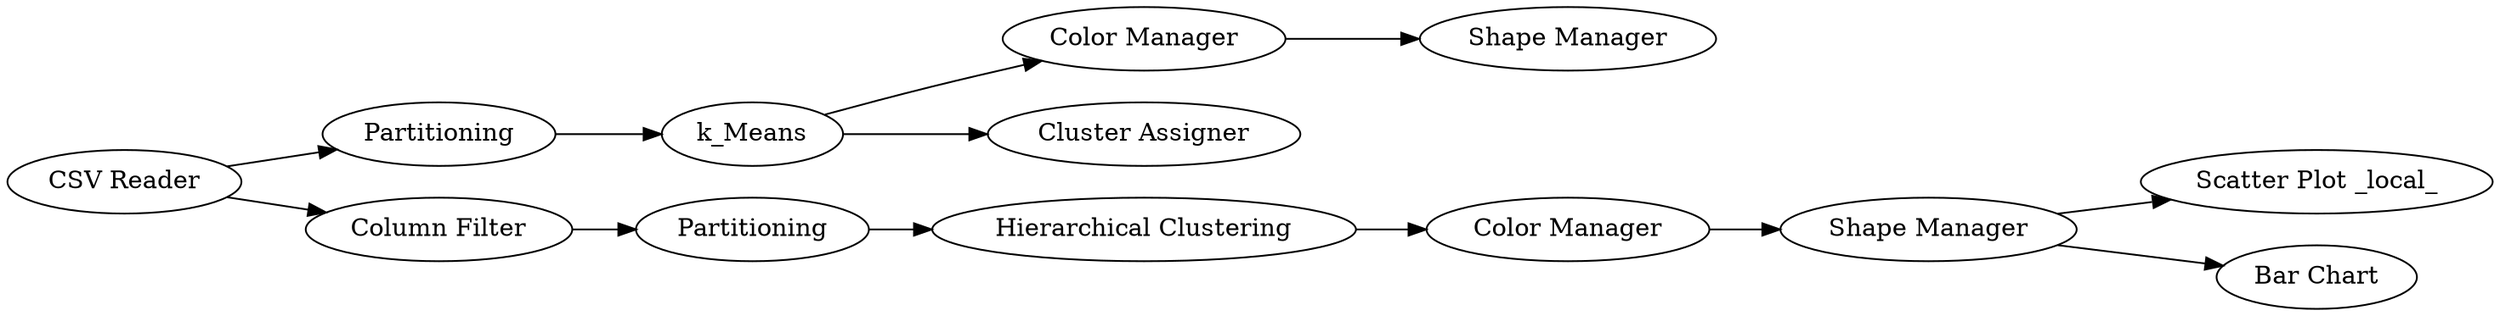 digraph {
	"-4181449705847611954_9" [label="Hierarchical Clustering"]
	"-4181449705847611954_6" [label="Shape Manager"]
	"-4181449705847611954_1" [label="CSV Reader"]
	"-4181449705847611954_2" [label=Partitioning]
	"-4181449705847611954_11" [label="Shape Manager"]
	"-4181449705847611954_7" [label="Column Filter"]
	"-4181449705847611954_3" [label=k_Means]
	"-4181449705847611954_8" [label=Partitioning]
	"-4181449705847611954_10" [label="Color Manager"]
	"-4181449705847611954_13" [label="Scatter Plot _local_"]
	"-4181449705847611954_12" [label="Bar Chart"]
	"-4181449705847611954_5" [label="Color Manager"]
	"-4181449705847611954_4" [label="Cluster Assigner"]
	"-4181449705847611954_5" -> "-4181449705847611954_6"
	"-4181449705847611954_1" -> "-4181449705847611954_7"
	"-4181449705847611954_8" -> "-4181449705847611954_9"
	"-4181449705847611954_7" -> "-4181449705847611954_8"
	"-4181449705847611954_11" -> "-4181449705847611954_12"
	"-4181449705847611954_10" -> "-4181449705847611954_11"
	"-4181449705847611954_11" -> "-4181449705847611954_13"
	"-4181449705847611954_1" -> "-4181449705847611954_2"
	"-4181449705847611954_3" -> "-4181449705847611954_4"
	"-4181449705847611954_3" -> "-4181449705847611954_5"
	"-4181449705847611954_9" -> "-4181449705847611954_10"
	"-4181449705847611954_2" -> "-4181449705847611954_3"
	rankdir=LR
}
